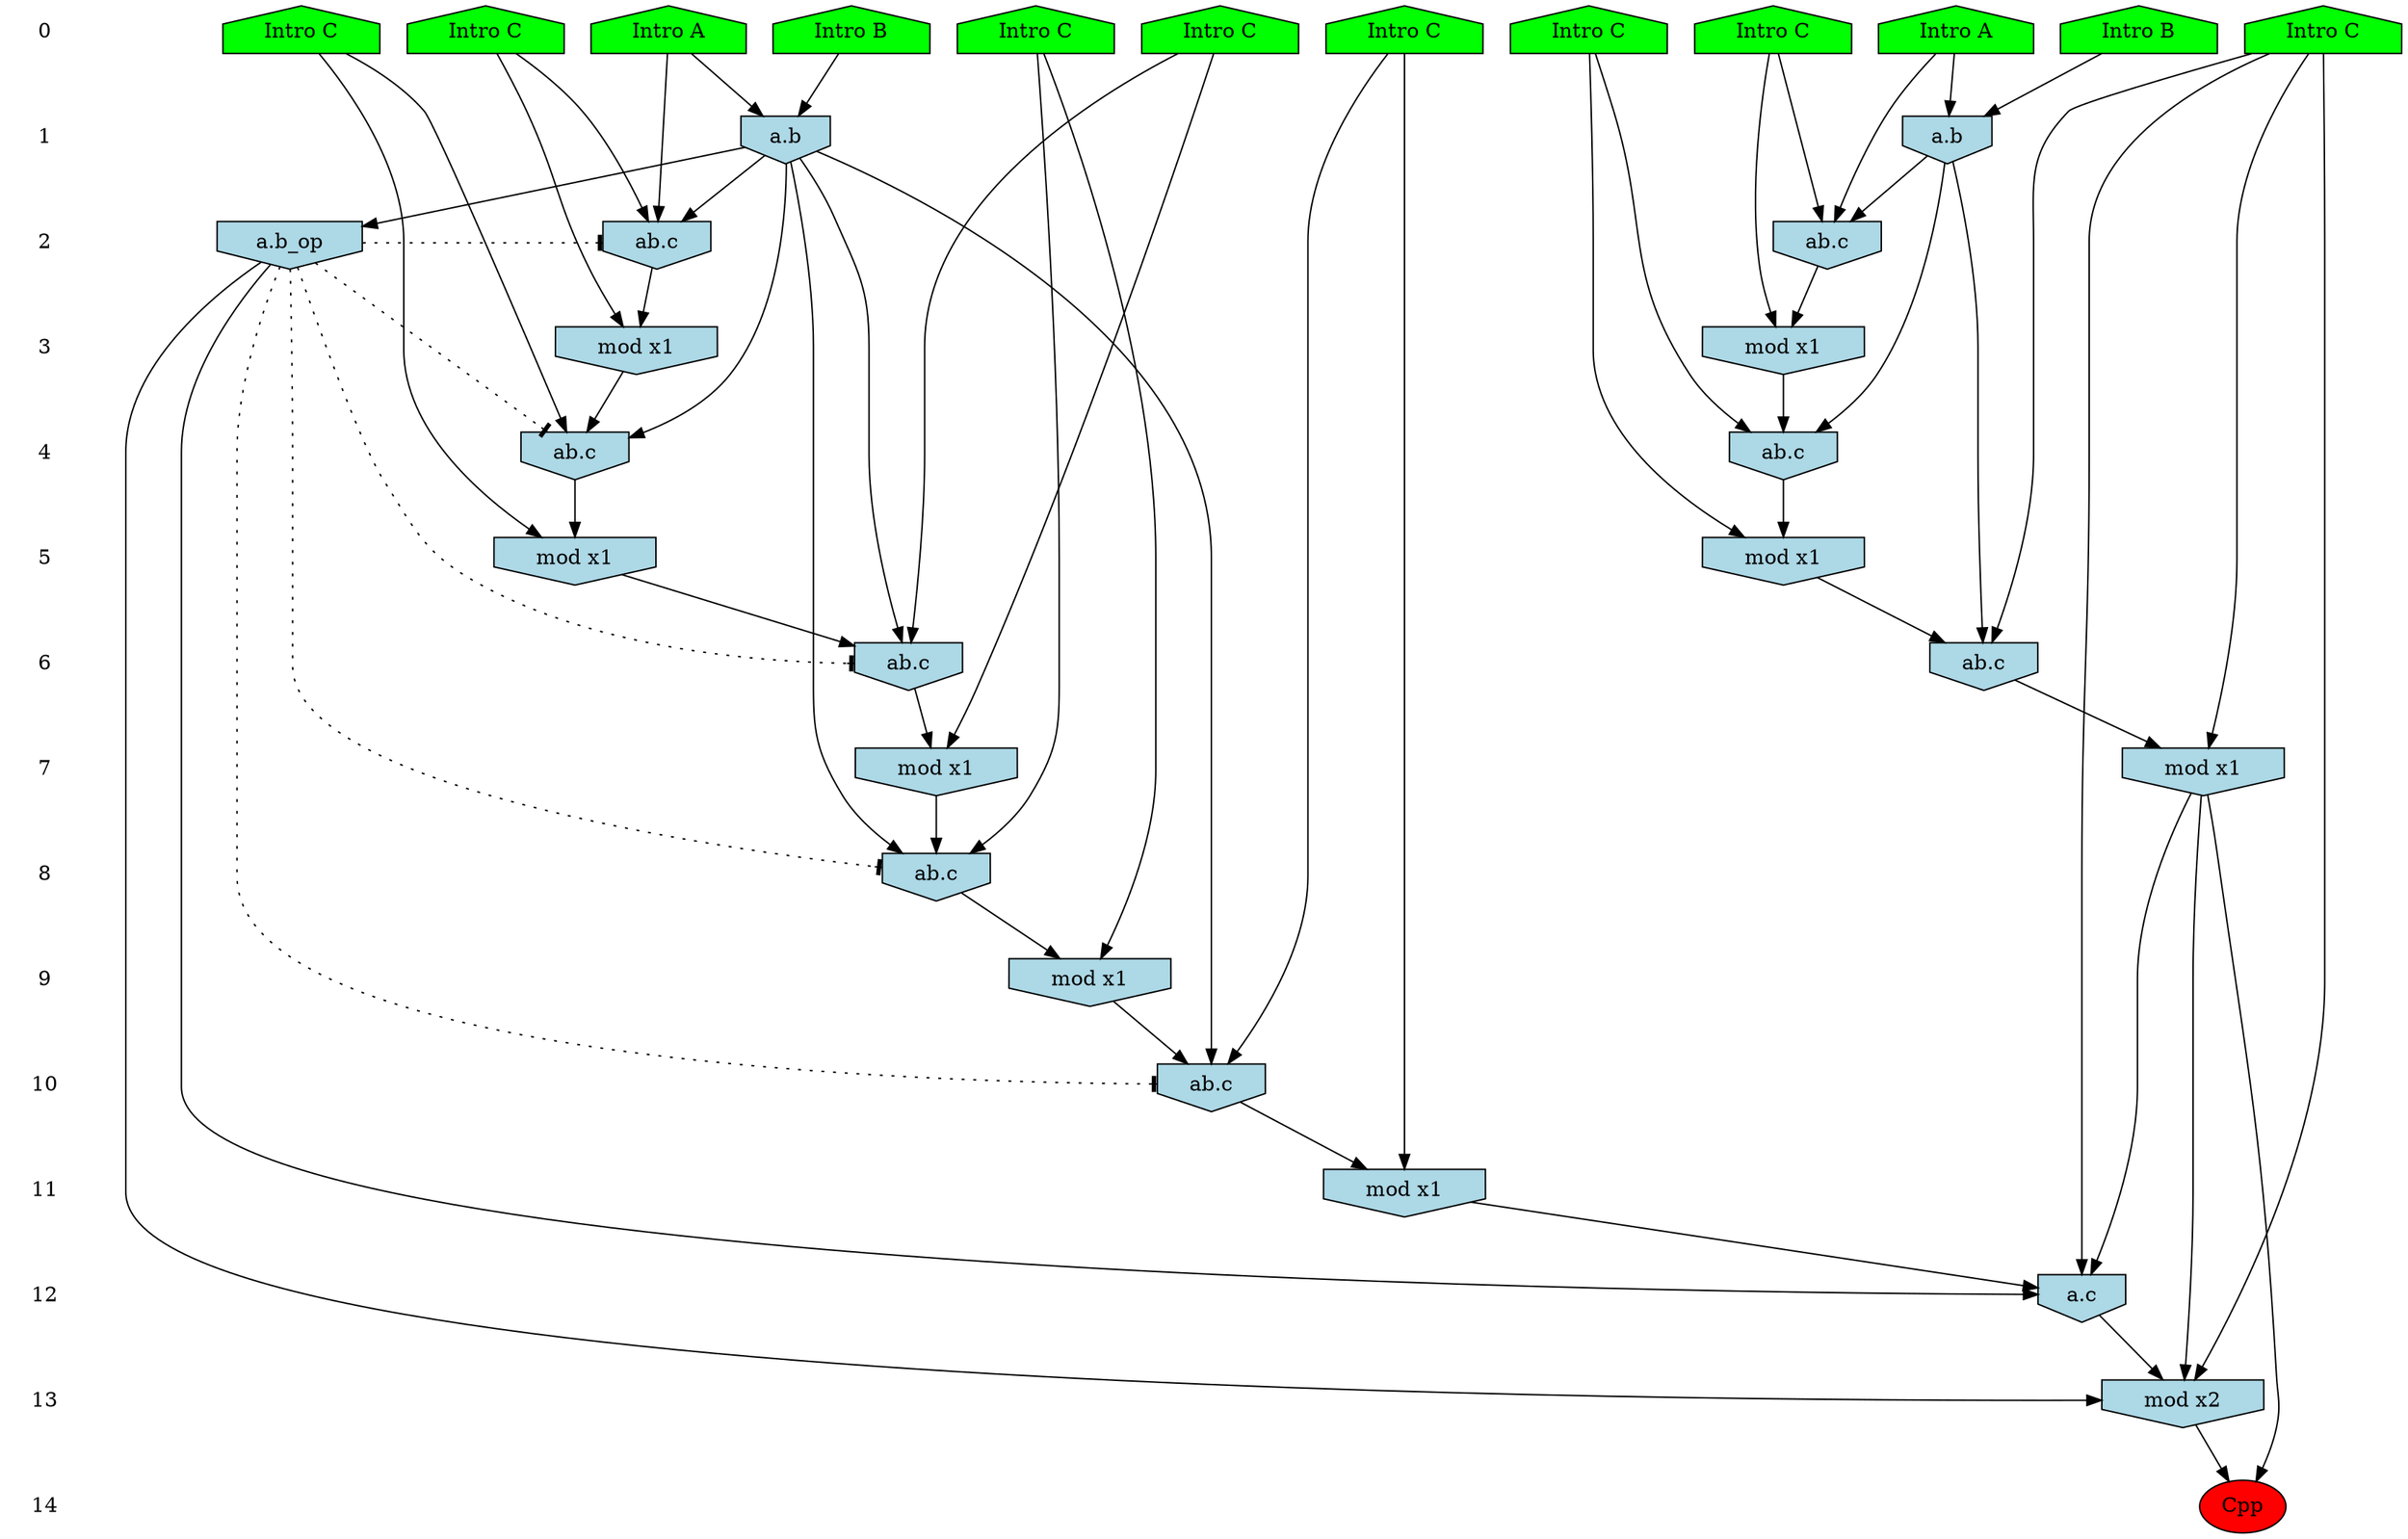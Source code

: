 /* Compression of 4 causal flows obtained in average at 1.680024E+01 t.u */
/* Compressed causal flows were: [2003;2199;3474;3994] */
digraph G{
 ranksep=.5 ; 
{ rank = same ; "0" [shape=plaintext] ; node_1 [label ="Intro B", shape=house, style=filled, fillcolor=green] ;
node_2 [label ="Intro A", shape=house, style=filled, fillcolor=green] ;
node_3 [label ="Intro B", shape=house, style=filled, fillcolor=green] ;
node_4 [label ="Intro A", shape=house, style=filled, fillcolor=green] ;
node_5 [label ="Intro C", shape=house, style=filled, fillcolor=green] ;
node_6 [label ="Intro C", shape=house, style=filled, fillcolor=green] ;
node_7 [label ="Intro C", shape=house, style=filled, fillcolor=green] ;
node_8 [label ="Intro C", shape=house, style=filled, fillcolor=green] ;
node_9 [label ="Intro C", shape=house, style=filled, fillcolor=green] ;
node_10 [label ="Intro C", shape=house, style=filled, fillcolor=green] ;
node_11 [label ="Intro C", shape=house, style=filled, fillcolor=green] ;
node_12 [label ="Intro C", shape=house, style=filled, fillcolor=green] ;
}
{ rank = same ; "1" [shape=plaintext] ; node_13 [label="a.b", shape=invhouse, style=filled, fillcolor = lightblue] ;
node_22 [label="a.b", shape=invhouse, style=filled, fillcolor = lightblue] ;
}
{ rank = same ; "2" [shape=plaintext] ; node_14 [label="ab.c", shape=invhouse, style=filled, fillcolor = lightblue] ;
node_23 [label="ab.c", shape=invhouse, style=filled, fillcolor = lightblue] ;
node_29 [label="a.b_op", shape=invhouse, style=filled, fillcolor = lightblue] ;
}
{ rank = same ; "3" [shape=plaintext] ; node_15 [label="mod x1", shape=invhouse, style=filled, fillcolor = lightblue] ;
node_24 [label="mod x1", shape=invhouse, style=filled, fillcolor = lightblue] ;
}
{ rank = same ; "4" [shape=plaintext] ; node_16 [label="ab.c", shape=invhouse, style=filled, fillcolor = lightblue] ;
node_25 [label="ab.c", shape=invhouse, style=filled, fillcolor = lightblue] ;
}
{ rank = same ; "5" [shape=plaintext] ; node_17 [label="mod x1", shape=invhouse, style=filled, fillcolor = lightblue] ;
node_26 [label="mod x1", shape=invhouse, style=filled, fillcolor = lightblue] ;
}
{ rank = same ; "6" [shape=plaintext] ; node_18 [label="ab.c", shape=invhouse, style=filled, fillcolor = lightblue] ;
node_27 [label="ab.c", shape=invhouse, style=filled, fillcolor = lightblue] ;
}
{ rank = same ; "7" [shape=plaintext] ; node_19 [label="mod x1", shape=invhouse, style=filled, fillcolor = lightblue] ;
node_31 [label="mod x1", shape=invhouse, style=filled, fillcolor = lightblue] ;
}
{ rank = same ; "8" [shape=plaintext] ; node_20 [label="ab.c", shape=invhouse, style=filled, fillcolor = lightblue] ;
}
{ rank = same ; "9" [shape=plaintext] ; node_21 [label="mod x1", shape=invhouse, style=filled, fillcolor = lightblue] ;
}
{ rank = same ; "10" [shape=plaintext] ; node_28 [label="ab.c", shape=invhouse, style=filled, fillcolor = lightblue] ;
}
{ rank = same ; "11" [shape=plaintext] ; node_30 [label="mod x1", shape=invhouse, style=filled, fillcolor = lightblue] ;
}
{ rank = same ; "12" [shape=plaintext] ; node_32 [label="a.c", shape=invhouse, style=filled, fillcolor = lightblue] ;
}
{ rank = same ; "13" [shape=plaintext] ; node_33 [label="mod x2", shape=invhouse, style=filled, fillcolor = lightblue] ;
}
{ rank = same ; "14" [shape=plaintext] ; node_34 [label ="Cpp", style=filled, fillcolor=red] ;
}
"0" -> "1" [style="invis"]; 
"1" -> "2" [style="invis"]; 
"2" -> "3" [style="invis"]; 
"3" -> "4" [style="invis"]; 
"4" -> "5" [style="invis"]; 
"5" -> "6" [style="invis"]; 
"6" -> "7" [style="invis"]; 
"7" -> "8" [style="invis"]; 
"8" -> "9" [style="invis"]; 
"9" -> "10" [style="invis"]; 
"10" -> "11" [style="invis"]; 
"11" -> "12" [style="invis"]; 
"12" -> "13" [style="invis"]; 
"13" -> "14" [style="invis"]; 
node_1 -> node_13
node_2 -> node_13
node_2 -> node_14
node_7 -> node_14
node_13 -> node_14
node_7 -> node_15
node_14 -> node_15
node_11 -> node_16
node_13 -> node_16
node_15 -> node_16
node_11 -> node_17
node_16 -> node_17
node_5 -> node_18
node_13 -> node_18
node_17 -> node_18
node_5 -> node_19
node_18 -> node_19
node_12 -> node_20
node_13 -> node_20
node_19 -> node_20
node_12 -> node_21
node_20 -> node_21
node_3 -> node_22
node_4 -> node_22
node_4 -> node_23
node_10 -> node_23
node_22 -> node_23
node_10 -> node_24
node_23 -> node_24
node_9 -> node_25
node_22 -> node_25
node_24 -> node_25
node_9 -> node_26
node_25 -> node_26
node_8 -> node_27
node_22 -> node_27
node_26 -> node_27
node_6 -> node_28
node_13 -> node_28
node_21 -> node_28
node_13 -> node_29
node_6 -> node_30
node_28 -> node_30
node_8 -> node_31
node_27 -> node_31
node_8 -> node_32
node_29 -> node_32
node_30 -> node_32
node_31 -> node_32
node_8 -> node_33
node_29 -> node_33
node_31 -> node_33
node_32 -> node_33
node_31 -> node_34
node_33 -> node_34
node_29 -> node_28 [style=dotted, arrowhead = tee] 
node_29 -> node_20 [style=dotted, arrowhead = tee] 
node_29 -> node_18 [style=dotted, arrowhead = tee] 
node_29 -> node_16 [style=dotted, arrowhead = tee] 
node_29 -> node_14 [style=dotted, arrowhead = tee] 
}
/*
 Dot generation time: 0.001118
*/